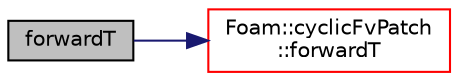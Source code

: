 digraph "forwardT"
{
  bgcolor="transparent";
  edge [fontname="Helvetica",fontsize="10",labelfontname="Helvetica",labelfontsize="10"];
  node [fontname="Helvetica",fontsize="10",shape=record];
  rankdir="LR";
  Node159 [label="forwardT",height=0.2,width=0.4,color="black", fillcolor="grey75", style="filled", fontcolor="black"];
  Node159 -> Node160 [color="midnightblue",fontsize="10",style="solid",fontname="Helvetica"];
  Node160 [label="Foam::cyclicFvPatch\l::forwardT",height=0.2,width=0.4,color="red",URL="$a23625.html#ae135c648b81be5732b7634127e41608d",tooltip="Return face transformation tensor. "];
}
